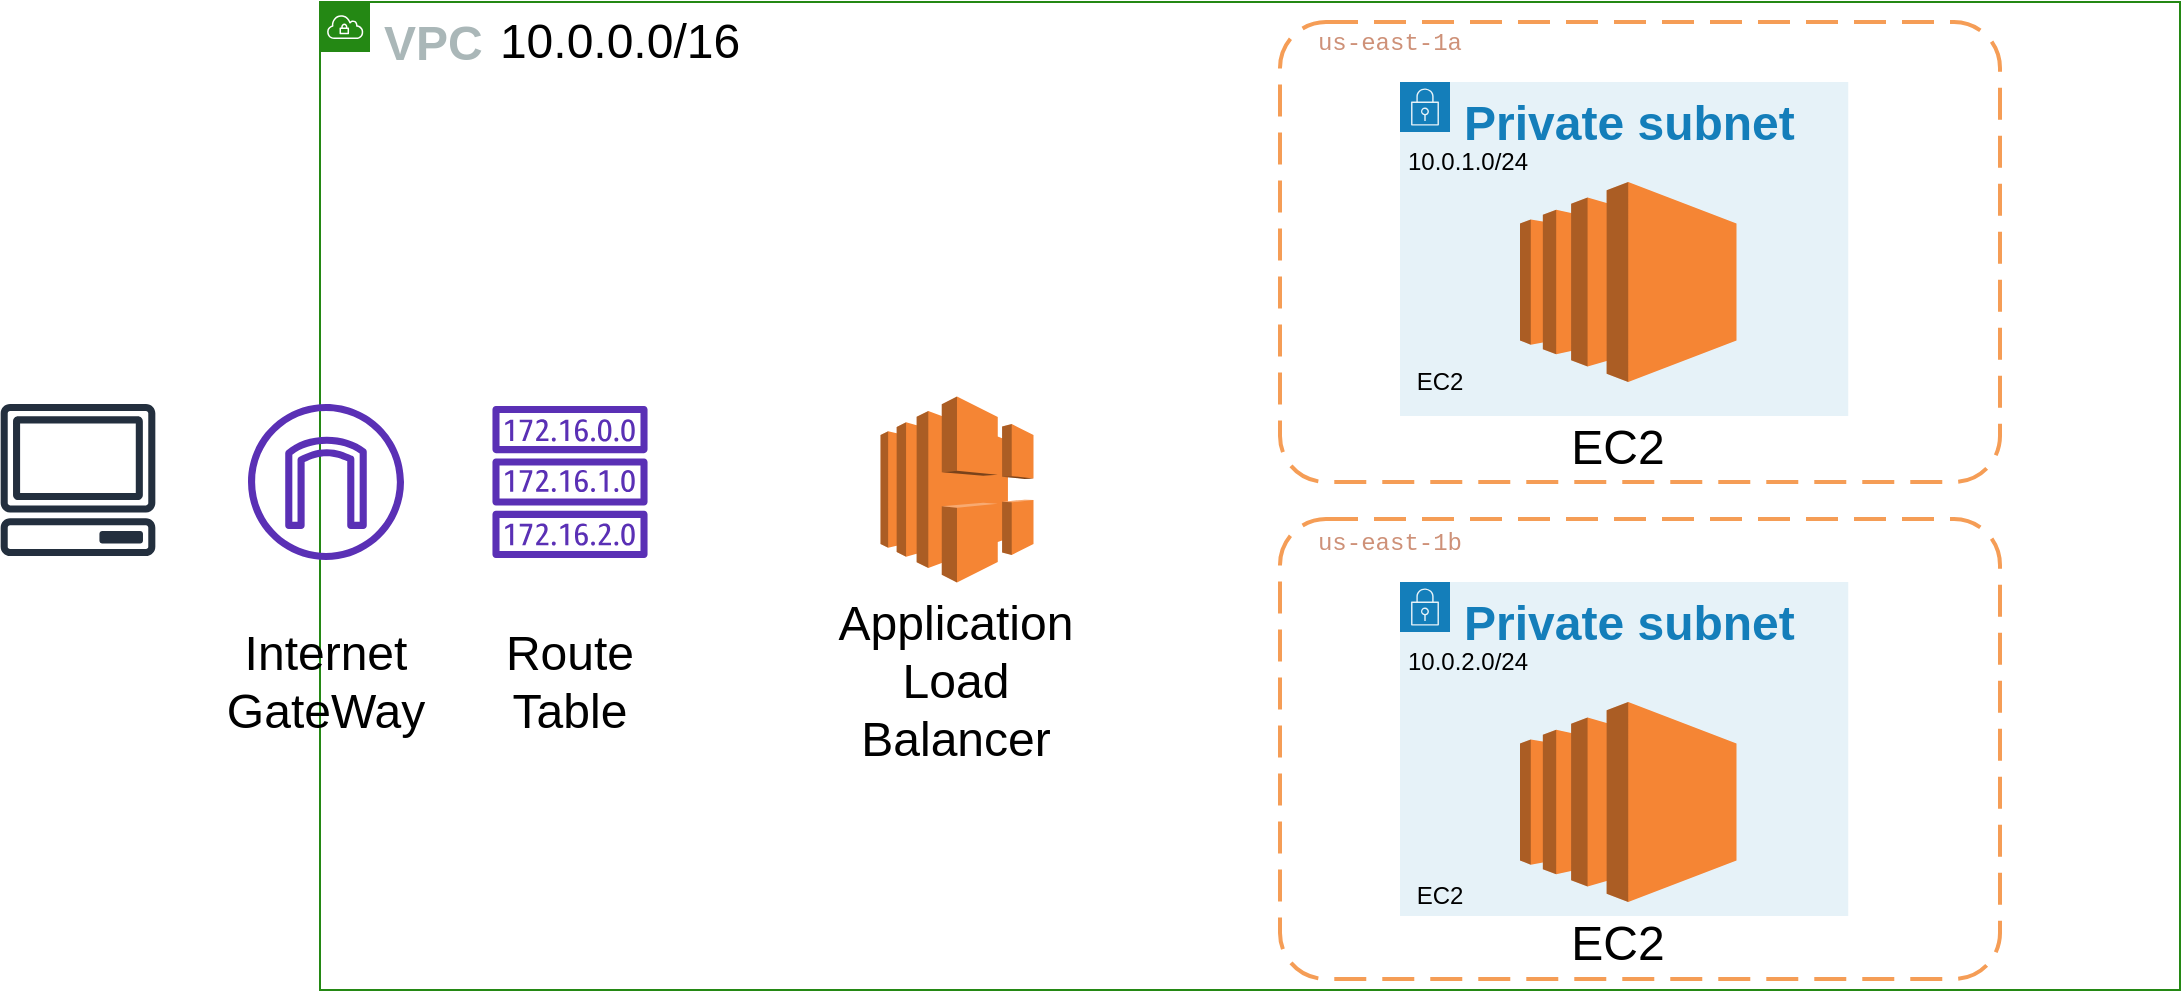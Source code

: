<mxfile>
    <diagram id="Ht1M8jgEwFfnCIfOTk4-" name="Page-1">
        <mxGraphModel dx="806" dy="634" grid="1" gridSize="10" guides="1" tooltips="1" connect="1" arrows="1" fold="1" page="1" pageScale="1" pageWidth="1169" pageHeight="827" math="0" shadow="0">
            <root>
                <mxCell id="0"/>
                <mxCell id="1" parent="0"/>
                <mxCell id="zo6x3Zu5Ces3xr7jLzOS-22" value="" style="rounded=1;arcSize=10;dashed=1;strokeColor=#F59D56;fillColor=none;gradientColor=none;dashPattern=8 4;strokeWidth=2;fontFamily=Helvetica;fontSize=12;" parent="1" vertex="1">
                    <mxGeometry x="680" y="418.5" width="360" height="230" as="geometry"/>
                </mxCell>
                <mxCell id="zo6x3Zu5Ces3xr7jLzOS-21" value="" style="rounded=1;arcSize=10;dashed=1;strokeColor=#F59D56;fillColor=none;gradientColor=none;dashPattern=8 4;strokeWidth=2;fontFamily=Helvetica;fontSize=12;" parent="1" vertex="1">
                    <mxGeometry x="680" y="170" width="360" height="230" as="geometry"/>
                </mxCell>
                <mxCell id="7puNKeEmt7TFSCBYXdVY-14" value="VPC" style="points=[[0,0],[0.25,0],[0.5,0],[0.75,0],[1,0],[1,0.25],[1,0.5],[1,0.75],[1,1],[0.75,1],[0.5,1],[0.25,1],[0,1],[0,0.75],[0,0.5],[0,0.25]];outlineConnect=0;gradientColor=none;html=1;whiteSpace=wrap;fontSize=24;fontStyle=1;shape=mxgraph.aws4.group;grIcon=mxgraph.aws4.group_vpc;strokeColor=#248814;fillColor=none;verticalAlign=top;align=left;spacingLeft=30;fontColor=#AAB7B8;dashed=0;rounded=1;" parent="1" vertex="1">
                    <mxGeometry x="200" y="160" width="930" height="494" as="geometry"/>
                </mxCell>
                <mxCell id="zo6x3Zu5Ces3xr7jLzOS-8" value="Private subnet" style="points=[[0,0],[0.25,0],[0.5,0],[0.75,0],[1,0],[1,0.25],[1,0.5],[1,0.75],[1,1],[0.75,1],[0.5,1],[0.25,1],[0,1],[0,0.75],[0,0.5],[0,0.25]];outlineConnect=0;gradientColor=none;html=1;whiteSpace=wrap;fontSize=24;fontStyle=1;shape=mxgraph.aws4.group;grIcon=mxgraph.aws4.group_security_group;grStroke=0;strokeColor=#147EBA;fillColor=#E6F2F8;verticalAlign=top;align=left;spacingLeft=30;fontColor=#147EBA;dashed=0;rounded=1;" parent="1" vertex="1">
                    <mxGeometry x="740" y="450" width="224.13" height="167" as="geometry"/>
                </mxCell>
                <mxCell id="7puNKeEmt7TFSCBYXdVY-1" value="" style="outlineConnect=0;fontColor=#232F3E;gradientColor=none;fillColor=#232F3E;strokeColor=none;dashed=0;verticalLabelPosition=bottom;verticalAlign=top;align=center;html=1;fontSize=12;fontStyle=0;aspect=fixed;pointerEvents=1;shape=mxgraph.aws4.client;" parent="1" vertex="1">
                    <mxGeometry x="40" y="361" width="78" height="76" as="geometry"/>
                </mxCell>
                <mxCell id="7puNKeEmt7TFSCBYXdVY-16" value="Private subnet" style="points=[[0,0],[0.25,0],[0.5,0],[0.75,0],[1,0],[1,0.25],[1,0.5],[1,0.75],[1,1],[0.75,1],[0.5,1],[0.25,1],[0,1],[0,0.75],[0,0.5],[0,0.25]];outlineConnect=0;gradientColor=none;html=1;whiteSpace=wrap;fontSize=24;fontStyle=1;shape=mxgraph.aws4.group;grIcon=mxgraph.aws4.group_security_group;grStroke=0;strokeColor=#147EBA;fillColor=#E6F2F8;verticalAlign=top;align=left;spacingLeft=30;fontColor=#147EBA;dashed=0;rounded=1;" parent="1" vertex="1">
                    <mxGeometry x="740" y="200" width="224.13" height="167" as="geometry"/>
                </mxCell>
                <mxCell id="7puNKeEmt7TFSCBYXdVY-19" value="" style="outlineConnect=0;fontColor=#232F3E;gradientColor=none;fillColor=#5A30B5;strokeColor=none;dashed=0;verticalLabelPosition=bottom;verticalAlign=top;align=center;html=1;fontSize=12;fontStyle=0;aspect=fixed;pointerEvents=1;shape=mxgraph.aws4.internet_gateway;rounded=1;" parent="1" vertex="1">
                    <mxGeometry x="164" y="361" width="78" height="78" as="geometry"/>
                </mxCell>
                <mxCell id="7puNKeEmt7TFSCBYXdVY-20" value="" style="outlineConnect=0;fontColor=#232F3E;gradientColor=none;fillColor=#5A30B5;strokeColor=none;dashed=0;verticalLabelPosition=bottom;verticalAlign=top;align=center;html=1;fontSize=12;fontStyle=0;aspect=fixed;pointerEvents=1;shape=mxgraph.aws4.route_table;rounded=1;" parent="1" vertex="1">
                    <mxGeometry x="286" y="362" width="78" height="76" as="geometry"/>
                </mxCell>
                <mxCell id="7puNKeEmt7TFSCBYXdVY-23" value="&lt;font style=&quot;font-size: 24px&quot;&gt;Internet &lt;br&gt;GateWay&lt;/font&gt;" style="text;html=1;strokeColor=none;fillColor=none;align=center;verticalAlign=middle;whiteSpace=wrap;rounded=0;" parent="1" vertex="1">
                    <mxGeometry x="138" y="470" width="130" height="60" as="geometry"/>
                </mxCell>
                <mxCell id="7puNKeEmt7TFSCBYXdVY-29" value="&lt;span style=&quot;font-size: 24px&quot;&gt;Route&lt;br&gt;Table&lt;/span&gt;" style="text;html=1;strokeColor=none;fillColor=none;align=center;verticalAlign=middle;whiteSpace=wrap;rounded=0;" parent="1" vertex="1">
                    <mxGeometry x="260" y="470" width="130" height="60" as="geometry"/>
                </mxCell>
                <mxCell id="7puNKeEmt7TFSCBYXdVY-30" value="10.0.1.0/24" style="text;html=1;strokeColor=none;fillColor=none;align=center;verticalAlign=middle;whiteSpace=wrap;rounded=0;fontSize=12;strokeWidth=1;fontFamily=Helvetica;" parent="1" vertex="1">
                    <mxGeometry x="754.13" y="230" width="40" height="20" as="geometry"/>
                </mxCell>
                <mxCell id="7puNKeEmt7TFSCBYXdVY-37" value="10.0.0.0/16" style="text;html=1;strokeColor=none;fillColor=none;align=center;verticalAlign=middle;whiteSpace=wrap;rounded=0;fontSize=24;" parent="1" vertex="1">
                    <mxGeometry x="330" y="170" width="40" height="20" as="geometry"/>
                </mxCell>
                <mxCell id="KG_pB9r2RF_xyHLIykMU-12" value="" style="outlineConnect=0;dashed=0;verticalLabelPosition=bottom;verticalAlign=top;align=center;html=1;shape=mxgraph.aws3.ec2;fillColor=#F58534;gradientColor=none;" parent="1" vertex="1">
                    <mxGeometry x="800" y="250" width="108.25" height="100" as="geometry"/>
                </mxCell>
                <mxCell id="KG_pB9r2RF_xyHLIykMU-13" value="EC2" style="text;html=1;strokeColor=none;fillColor=none;align=center;verticalAlign=middle;whiteSpace=wrap;rounded=0;fontSize=12;" parent="1" vertex="1">
                    <mxGeometry x="740" y="340" width="40" height="20" as="geometry"/>
                </mxCell>
                <mxCell id="zo6x3Zu5Ces3xr7jLzOS-6" value="" style="outlineConnect=0;dashed=0;verticalLabelPosition=bottom;verticalAlign=top;align=center;html=1;shape=mxgraph.aws3.ec2;fillColor=#F58534;gradientColor=none;" parent="1" vertex="1">
                    <mxGeometry x="800" y="510" width="108.25" height="100" as="geometry"/>
                </mxCell>
                <mxCell id="zo6x3Zu5Ces3xr7jLzOS-9" value="10.0.2.0/24" style="text;html=1;strokeColor=none;fillColor=none;align=center;verticalAlign=middle;whiteSpace=wrap;rounded=0;fontSize=12;strokeWidth=1;fontFamily=Helvetica;" parent="1" vertex="1">
                    <mxGeometry x="754.13" y="480" width="40" height="20" as="geometry"/>
                </mxCell>
                <mxCell id="zo6x3Zu5Ces3xr7jLzOS-11" value="EC2" style="text;html=1;strokeColor=none;fillColor=none;align=center;verticalAlign=middle;whiteSpace=wrap;rounded=0;fontSize=12;" parent="1" vertex="1">
                    <mxGeometry x="740" y="597" width="40" height="20" as="geometry"/>
                </mxCell>
                <mxCell id="zo6x3Zu5Ces3xr7jLzOS-17" value="" style="outlineConnect=0;dashed=0;verticalLabelPosition=bottom;verticalAlign=top;align=center;html=1;shape=mxgraph.aws3.elastic_load_balancing;fillColor=#F58534;gradientColor=none;fontFamily=Helvetica;fontSize=12;strokeWidth=0;" parent="1" vertex="1">
                    <mxGeometry x="480" y="357" width="76.5" height="93" as="geometry"/>
                </mxCell>
                <mxCell id="zo6x3Zu5Ces3xr7jLzOS-23" value="&lt;div style=&quot;color: rgb(212, 212, 212); font-family: menlo, monaco, &amp;quot;courier new&amp;quot;, monospace; line-height: 18px;&quot;&gt;&lt;span style=&quot;color: #ce9178&quot;&gt;us-east-1a&lt;/span&gt;&lt;/div&gt;" style="text;html=1;strokeColor=none;fillColor=none;align=center;verticalAlign=middle;whiteSpace=wrap;rounded=0;fontSize=12;strokeWidth=1;fontFamily=Helvetica;labelBackgroundColor=default;" parent="1" vertex="1">
                    <mxGeometry x="690" y="170" width="90" height="20" as="geometry"/>
                </mxCell>
                <mxCell id="zo6x3Zu5Ces3xr7jLzOS-24" value="&lt;div style=&quot;color: rgb(212, 212, 212); font-family: menlo, monaco, &amp;quot;courier new&amp;quot;, monospace; line-height: 18px;&quot;&gt;&lt;span style=&quot;color: #ce9178&quot;&gt;us-east-1b&lt;/span&gt;&lt;/div&gt;" style="text;html=1;strokeColor=none;fillColor=none;align=center;verticalAlign=middle;whiteSpace=wrap;rounded=0;fontSize=12;strokeWidth=1;fontFamily=Helvetica;labelBackgroundColor=default;" parent="1" vertex="1">
                    <mxGeometry x="690" y="420" width="90" height="20" as="geometry"/>
                </mxCell>
                <mxCell id="2" value="&lt;span style=&quot;font-size: 24px;&quot;&gt;Application &lt;br&gt;Load Balancer&lt;/span&gt;" style="text;html=1;strokeColor=none;fillColor=none;align=center;verticalAlign=middle;whiteSpace=wrap;rounded=0;" vertex="1" parent="1">
                    <mxGeometry x="453.25" y="470" width="130" height="60" as="geometry"/>
                </mxCell>
                <mxCell id="3" value="&lt;span style=&quot;font-size: 24px;&quot;&gt;EC2&lt;/span&gt;" style="text;html=1;strokeColor=none;fillColor=none;align=center;verticalAlign=middle;whiteSpace=wrap;rounded=0;" vertex="1" parent="1">
                    <mxGeometry x="784.07" y="353" width="130" height="60" as="geometry"/>
                </mxCell>
                <mxCell id="4" value="&lt;span style=&quot;font-size: 24px;&quot;&gt;EC2&lt;/span&gt;" style="text;html=1;strokeColor=none;fillColor=none;align=center;verticalAlign=middle;whiteSpace=wrap;rounded=0;" vertex="1" parent="1">
                    <mxGeometry x="784" y="601" width="130" height="60" as="geometry"/>
                </mxCell>
            </root>
        </mxGraphModel>
    </diagram>
</mxfile>